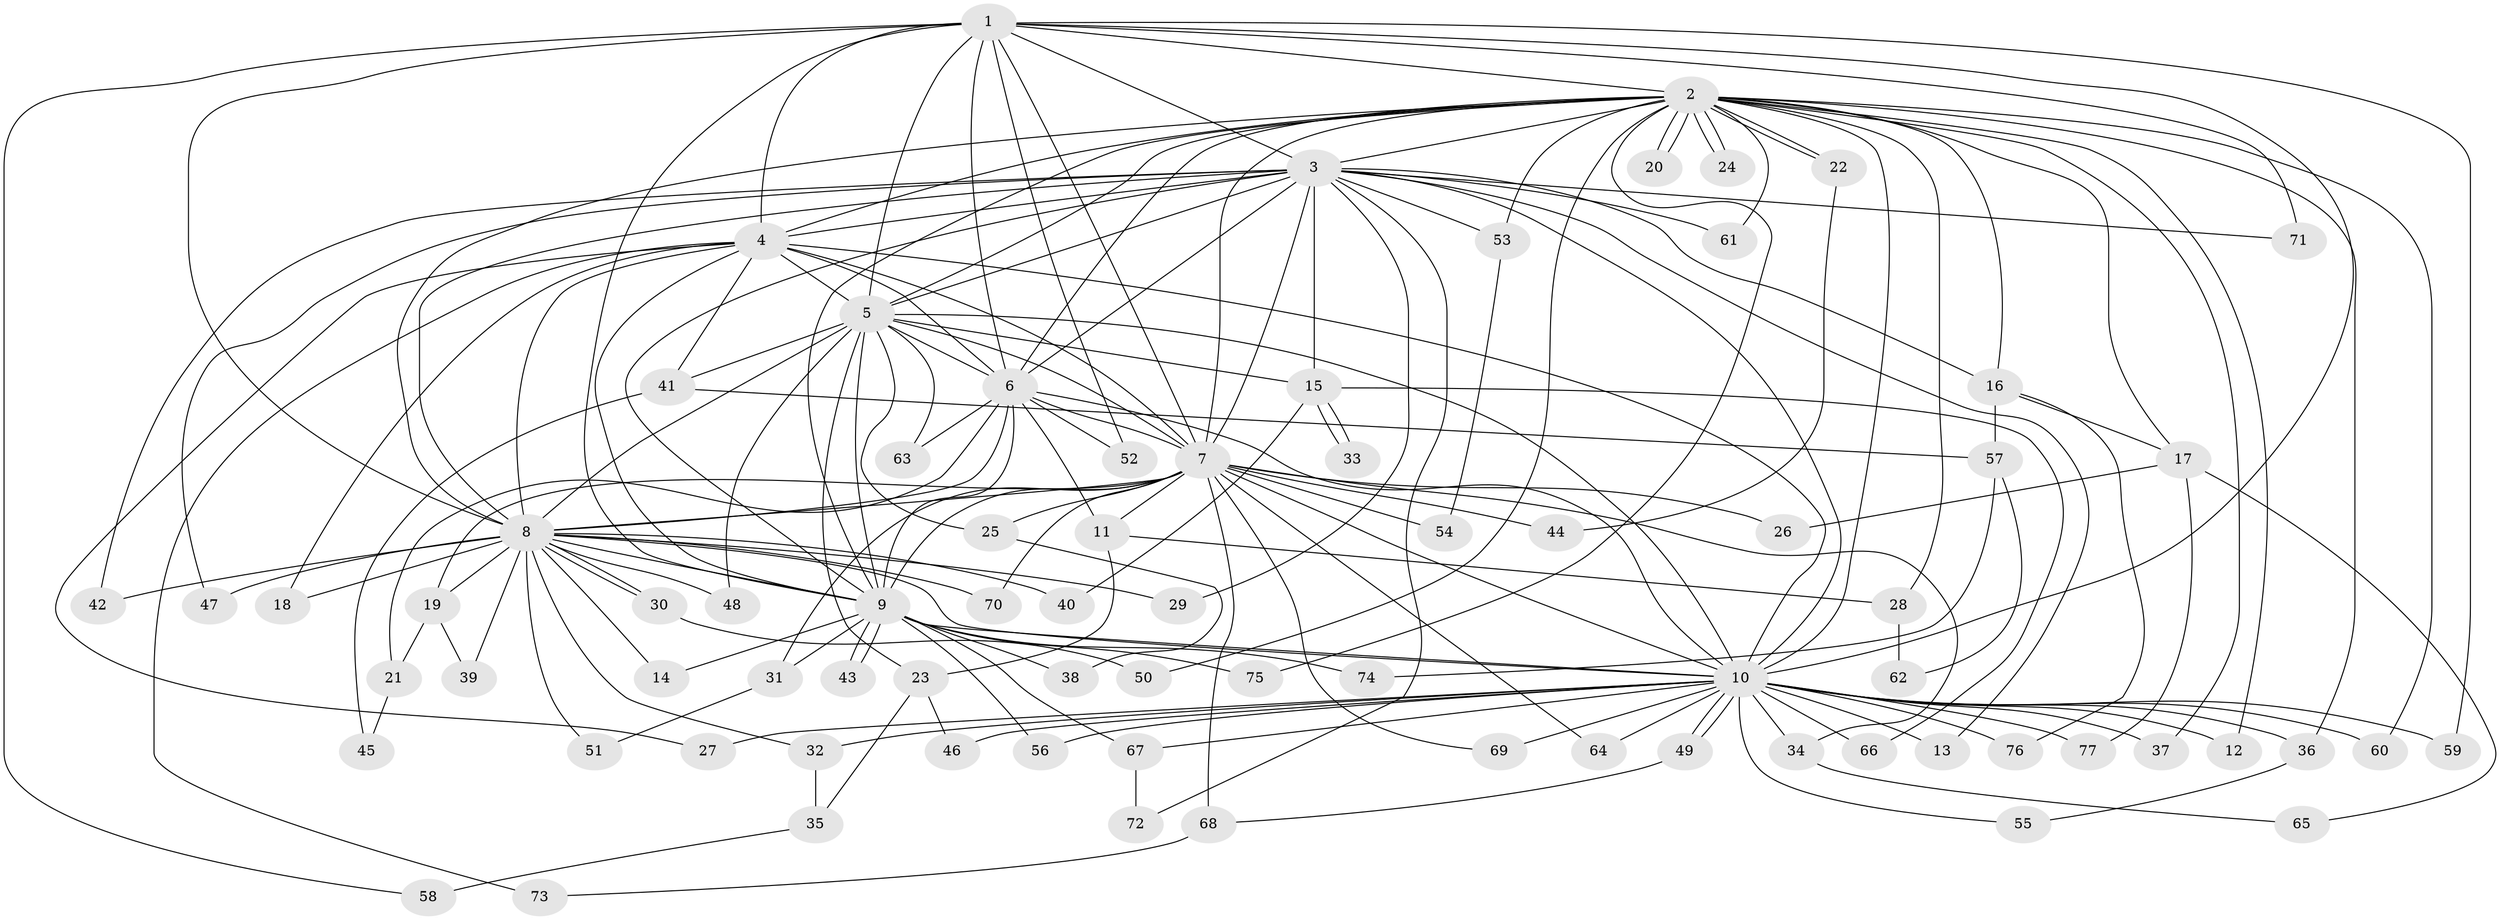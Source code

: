 // Generated by graph-tools (version 1.1) at 2025/34/03/09/25 02:34:50]
// undirected, 77 vertices, 179 edges
graph export_dot {
graph [start="1"]
  node [color=gray90,style=filled];
  1;
  2;
  3;
  4;
  5;
  6;
  7;
  8;
  9;
  10;
  11;
  12;
  13;
  14;
  15;
  16;
  17;
  18;
  19;
  20;
  21;
  22;
  23;
  24;
  25;
  26;
  27;
  28;
  29;
  30;
  31;
  32;
  33;
  34;
  35;
  36;
  37;
  38;
  39;
  40;
  41;
  42;
  43;
  44;
  45;
  46;
  47;
  48;
  49;
  50;
  51;
  52;
  53;
  54;
  55;
  56;
  57;
  58;
  59;
  60;
  61;
  62;
  63;
  64;
  65;
  66;
  67;
  68;
  69;
  70;
  71;
  72;
  73;
  74;
  75;
  76;
  77;
  1 -- 2;
  1 -- 3;
  1 -- 4;
  1 -- 5;
  1 -- 6;
  1 -- 7;
  1 -- 8;
  1 -- 9;
  1 -- 10;
  1 -- 52;
  1 -- 58;
  1 -- 59;
  1 -- 71;
  2 -- 3;
  2 -- 4;
  2 -- 5;
  2 -- 6;
  2 -- 7;
  2 -- 8;
  2 -- 9;
  2 -- 10;
  2 -- 12;
  2 -- 16;
  2 -- 17;
  2 -- 20;
  2 -- 20;
  2 -- 22;
  2 -- 22;
  2 -- 24;
  2 -- 24;
  2 -- 28;
  2 -- 36;
  2 -- 37;
  2 -- 50;
  2 -- 53;
  2 -- 60;
  2 -- 61;
  2 -- 75;
  3 -- 4;
  3 -- 5;
  3 -- 6;
  3 -- 7;
  3 -- 8;
  3 -- 9;
  3 -- 10;
  3 -- 13;
  3 -- 15;
  3 -- 16;
  3 -- 29;
  3 -- 42;
  3 -- 47;
  3 -- 53;
  3 -- 61;
  3 -- 71;
  3 -- 72;
  4 -- 5;
  4 -- 6;
  4 -- 7;
  4 -- 8;
  4 -- 9;
  4 -- 10;
  4 -- 18;
  4 -- 27;
  4 -- 41;
  4 -- 73;
  5 -- 6;
  5 -- 7;
  5 -- 8;
  5 -- 9;
  5 -- 10;
  5 -- 15;
  5 -- 23;
  5 -- 25;
  5 -- 41;
  5 -- 48;
  5 -- 63;
  6 -- 7;
  6 -- 8;
  6 -- 9;
  6 -- 10;
  6 -- 11;
  6 -- 21;
  6 -- 52;
  6 -- 63;
  7 -- 8;
  7 -- 9;
  7 -- 10;
  7 -- 11;
  7 -- 19;
  7 -- 25;
  7 -- 26;
  7 -- 31;
  7 -- 34;
  7 -- 44;
  7 -- 54;
  7 -- 64;
  7 -- 68;
  7 -- 69;
  7 -- 70;
  8 -- 9;
  8 -- 10;
  8 -- 14;
  8 -- 18;
  8 -- 19;
  8 -- 29;
  8 -- 30;
  8 -- 30;
  8 -- 32;
  8 -- 39;
  8 -- 40;
  8 -- 42;
  8 -- 47;
  8 -- 48;
  8 -- 51;
  8 -- 70;
  9 -- 10;
  9 -- 14;
  9 -- 31;
  9 -- 38;
  9 -- 43;
  9 -- 43;
  9 -- 56;
  9 -- 67;
  9 -- 74;
  9 -- 75;
  10 -- 12;
  10 -- 13;
  10 -- 27;
  10 -- 32;
  10 -- 34;
  10 -- 36;
  10 -- 37;
  10 -- 46;
  10 -- 49;
  10 -- 49;
  10 -- 55;
  10 -- 56;
  10 -- 59;
  10 -- 60;
  10 -- 64;
  10 -- 66;
  10 -- 67;
  10 -- 69;
  10 -- 76;
  10 -- 77;
  11 -- 23;
  11 -- 28;
  15 -- 33;
  15 -- 33;
  15 -- 40;
  15 -- 66;
  16 -- 17;
  16 -- 57;
  16 -- 76;
  17 -- 26;
  17 -- 65;
  17 -- 77;
  19 -- 21;
  19 -- 39;
  21 -- 45;
  22 -- 44;
  23 -- 35;
  23 -- 46;
  25 -- 38;
  28 -- 62;
  30 -- 50;
  31 -- 51;
  32 -- 35;
  34 -- 65;
  35 -- 58;
  36 -- 55;
  41 -- 45;
  41 -- 57;
  49 -- 68;
  53 -- 54;
  57 -- 62;
  57 -- 74;
  67 -- 72;
  68 -- 73;
}
